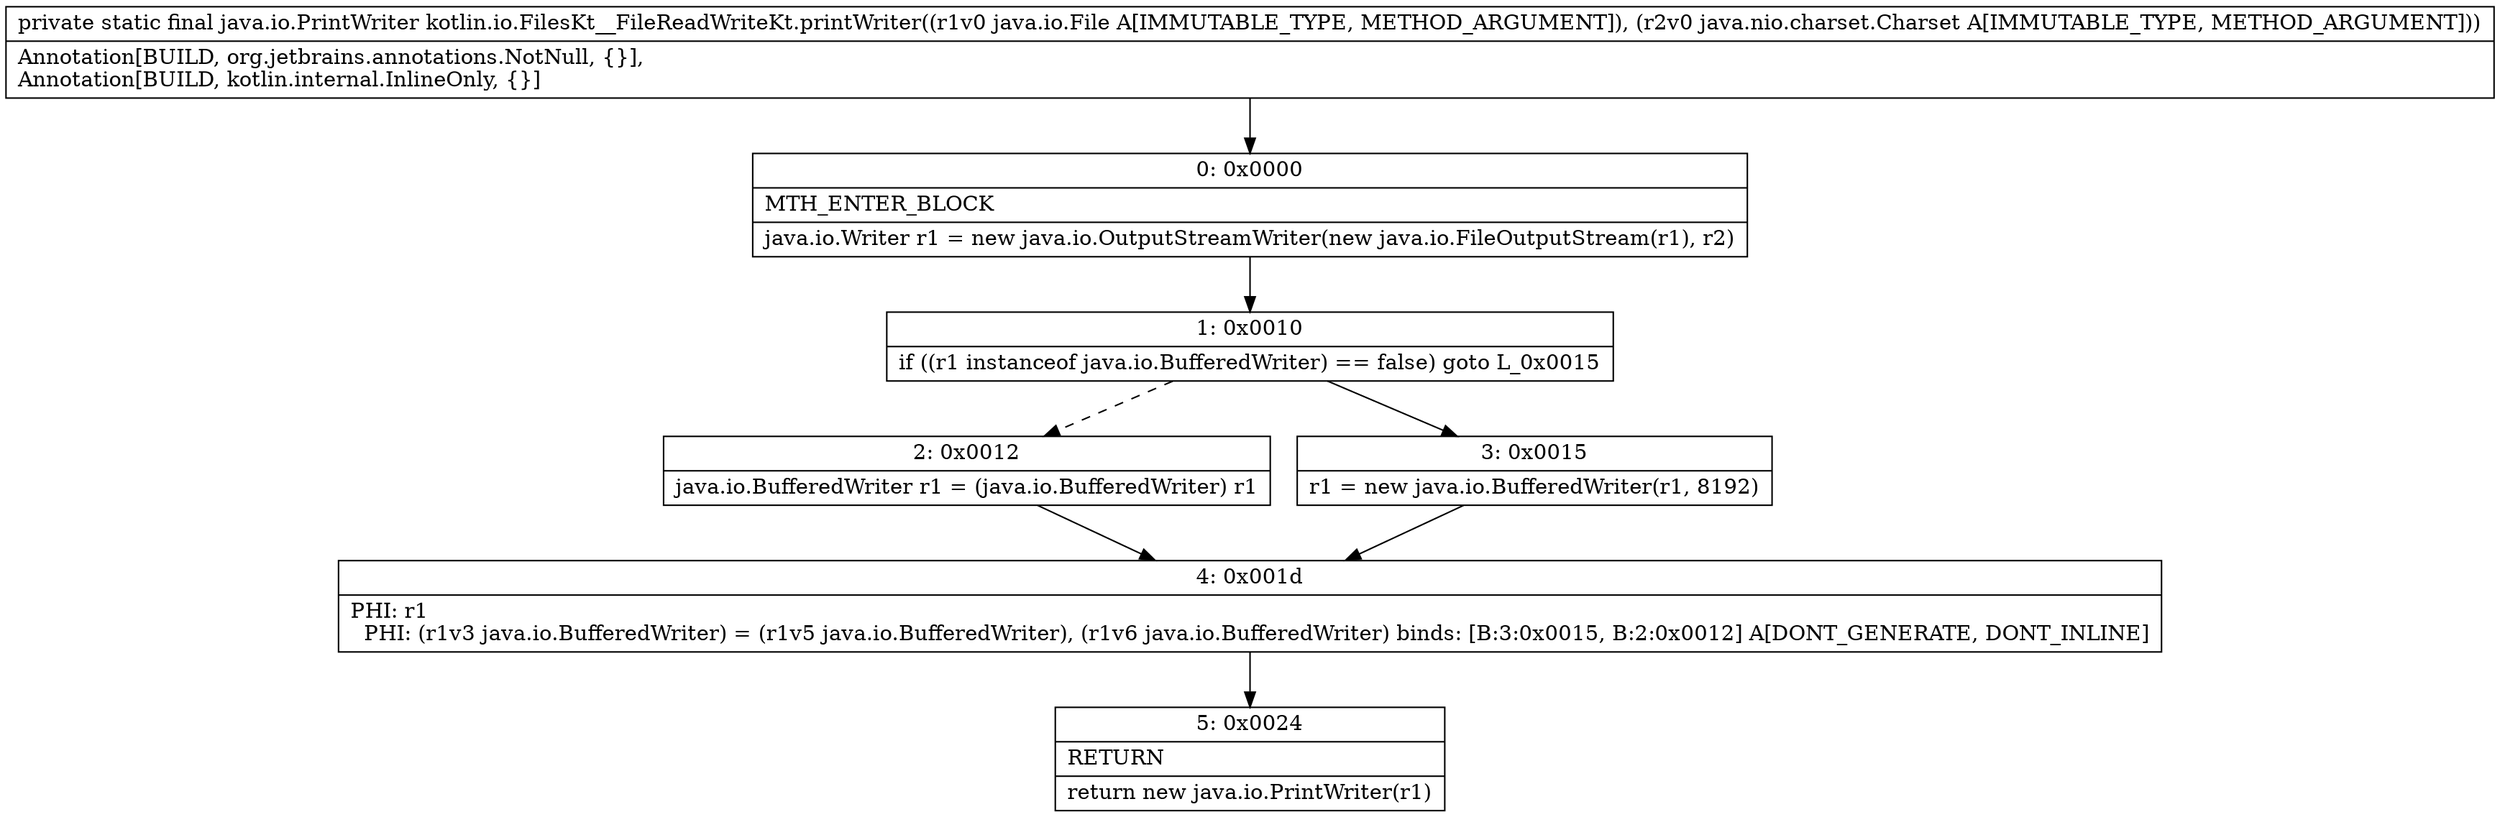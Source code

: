 digraph "CFG forkotlin.io.FilesKt__FileReadWriteKt.printWriter(Ljava\/io\/File;Ljava\/nio\/charset\/Charset;)Ljava\/io\/PrintWriter;" {
Node_0 [shape=record,label="{0\:\ 0x0000|MTH_ENTER_BLOCK\l|java.io.Writer r1 = new java.io.OutputStreamWriter(new java.io.FileOutputStream(r1), r2)\l}"];
Node_1 [shape=record,label="{1\:\ 0x0010|if ((r1 instanceof java.io.BufferedWriter) == false) goto L_0x0015\l}"];
Node_2 [shape=record,label="{2\:\ 0x0012|java.io.BufferedWriter r1 = (java.io.BufferedWriter) r1\l}"];
Node_3 [shape=record,label="{3\:\ 0x0015|r1 = new java.io.BufferedWriter(r1, 8192)\l}"];
Node_4 [shape=record,label="{4\:\ 0x001d|PHI: r1 \l  PHI: (r1v3 java.io.BufferedWriter) = (r1v5 java.io.BufferedWriter), (r1v6 java.io.BufferedWriter) binds: [B:3:0x0015, B:2:0x0012] A[DONT_GENERATE, DONT_INLINE]\l}"];
Node_5 [shape=record,label="{5\:\ 0x0024|RETURN\l|return new java.io.PrintWriter(r1)\l}"];
MethodNode[shape=record,label="{private static final java.io.PrintWriter kotlin.io.FilesKt__FileReadWriteKt.printWriter((r1v0 java.io.File A[IMMUTABLE_TYPE, METHOD_ARGUMENT]), (r2v0 java.nio.charset.Charset A[IMMUTABLE_TYPE, METHOD_ARGUMENT]))  | Annotation[BUILD, org.jetbrains.annotations.NotNull, \{\}], \lAnnotation[BUILD, kotlin.internal.InlineOnly, \{\}]\l}"];
MethodNode -> Node_0;
Node_0 -> Node_1;
Node_1 -> Node_2[style=dashed];
Node_1 -> Node_3;
Node_2 -> Node_4;
Node_3 -> Node_4;
Node_4 -> Node_5;
}

